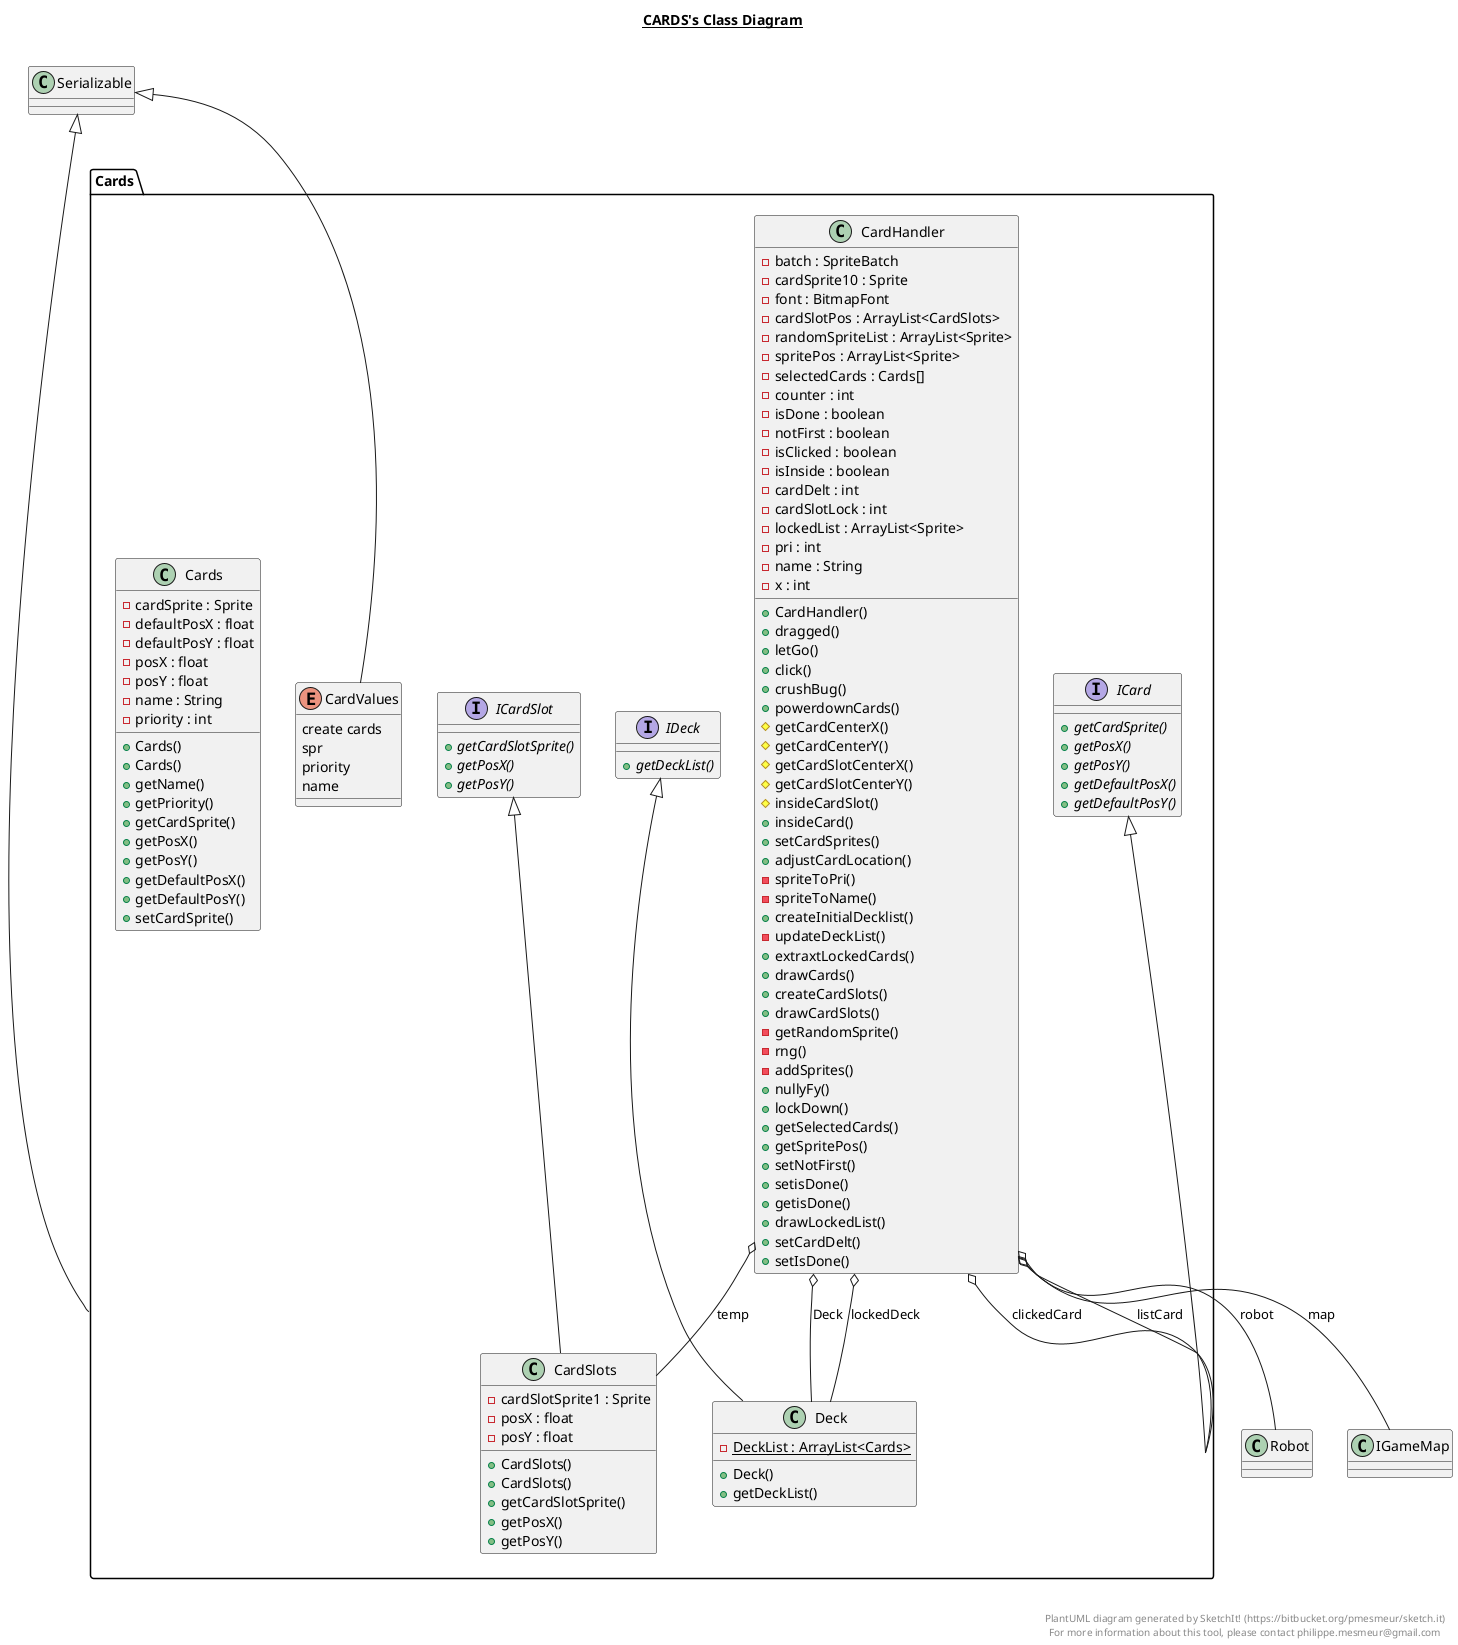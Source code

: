 @startuml

title __CARDS's Class Diagram__\n

  package Cards {
    class CardHandler {
        - batch : SpriteBatch
        - cardSprite10 : Sprite
        - font : BitmapFont
        - cardSlotPos : ArrayList<CardSlots>
        - randomSpriteList : ArrayList<Sprite>
        - spritePos : ArrayList<Sprite>
        - selectedCards : Cards[]
        - counter : int
        - isDone : boolean
        - notFirst : boolean
        - isClicked : boolean
        - isInside : boolean
        - cardDelt : int
        - cardSlotLock : int
        - lockedList : ArrayList<Sprite>
        - pri : int
        - name : String
        - x : int
        + CardHandler()
        + dragged()
        + letGo()
        + click()
        + crushBug()
        + powerdownCards()
        # getCardCenterX()
        # getCardCenterY()
        # getCardSlotCenterX()
        # getCardSlotCenterY()
        # insideCardSlot()
        + insideCard()
        + setCardSprites()
        + adjustCardLocation()
        - spriteToPri()
        - spriteToName()
        + createInitialDecklist()
        - updateDeckList()
        + extraxtLockedCards()
        + drawCards()
        + createCardSlots()
        + drawCardSlots()
        - getRandomSprite()
        - rng()
        - addSprites()
        + nullyFy()
        + lockDown()
        + getSelectedCards()
        + getSpritePos()
        + setNotFirst()
        + setisDone()
        + getisDone()
        + drawLockedList()
        + setCardDelt()
        + setIsDone()
    }
  }
  

  package Cards {
    class CardSlots {
        - cardSlotSprite1 : Sprite
        - posX : float
        - posY : float
        + CardSlots()
        + CardSlots()
        + getCardSlotSprite()
        + getPosX()
        + getPosY()
    }
  }
  

  package Cards {
    enum CardValues {
      create cards
      spr
      priority
      name
    }
  }
  

  package Cards {
    class Cards {
        - cardSprite : Sprite
        - defaultPosX : float
        - defaultPosY : float
        - posX : float
        - posY : float
        - name : String
        - priority : int
        + Cards()
        + Cards()
        + getName()
        + getPriority()
        + getCardSprite()
        + getPosX()
        + getPosY()
        + getDefaultPosX()
        + getDefaultPosY()
        + setCardSprite()
    }
  }
  

  package Cards {
    class Deck {
        {static} - DeckList : ArrayList<Cards>
        + Deck()
        + getDeckList()
    }
  }
  

  package Cards {
    interface ICard {
        {abstract} + getCardSprite()
        {abstract} + getPosX()
        {abstract} + getPosY()
        {abstract} + getDefaultPosX()
        {abstract} + getDefaultPosY()
    }
  }
  

  package Cards {
    interface ICardSlot {
        {abstract} + getCardSlotSprite()
        {abstract} + getPosX()
        {abstract} + getPosY()
    }
  }
  

  package Cards {
    interface IDeck {
        {abstract} + getDeckList()
    }
  }
  

  CardHandler o-- Deck : Deck
  CardHandler o-- Deck : lockedDeck
  CardHandler o-- Cards : clickedCard
  CardHandler o-- Cards : listCard
  CardHandler o-- CardSlots : temp
  CardHandler o-- Robot : robot
  CardHandler o-- IGameMap : map
  CardSlots -up-|> ICardSlot
  CardValues -up-|> Serializable
  Cards -up-|> ICard
  Cards -up-|> Serializable
  Deck -up-|> IDeck


right footer


PlantUML diagram generated by SketchIt! (https://bitbucket.org/pmesmeur/sketch.it)
For more information about this tool, please contact philippe.mesmeur@gmail.com
endfooter

@enduml
